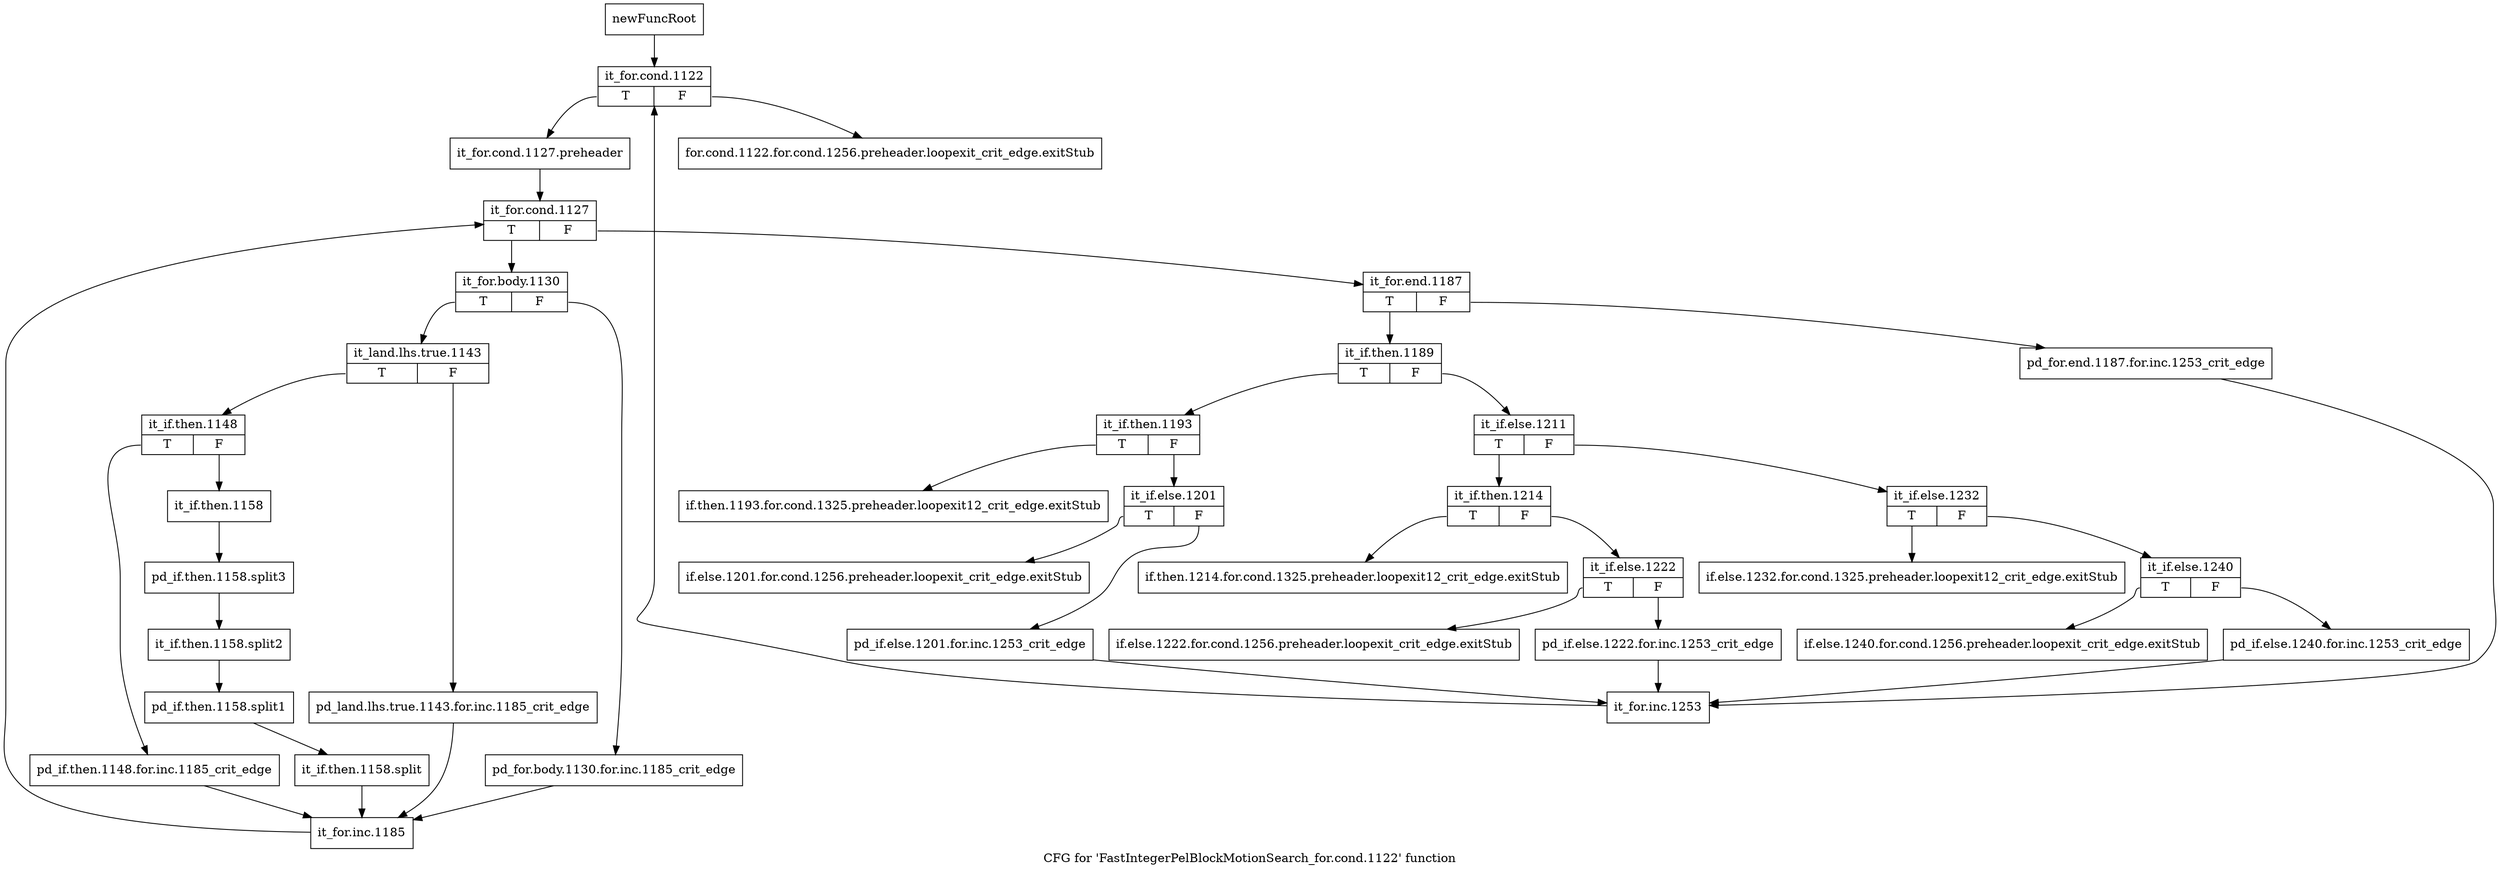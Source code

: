 digraph "CFG for 'FastIntegerPelBlockMotionSearch_for.cond.1122' function" {
	label="CFG for 'FastIntegerPelBlockMotionSearch_for.cond.1122' function";

	Node0x24269a0 [shape=record,label="{newFuncRoot}"];
	Node0x24269a0 -> Node0x2427d10;
	Node0x24269f0 [shape=record,label="{for.cond.1122.for.cond.1256.preheader.loopexit_crit_edge.exitStub}"];
	Node0x2426a40 [shape=record,label="{if.else.1232.for.cond.1325.preheader.loopexit12_crit_edge.exitStub}"];
	Node0x2426a90 [shape=record,label="{if.else.1240.for.cond.1256.preheader.loopexit_crit_edge.exitStub}"];
	Node0x2426ae0 [shape=record,label="{if.then.1214.for.cond.1325.preheader.loopexit12_crit_edge.exitStub}"];
	Node0x2426b30 [shape=record,label="{if.else.1222.for.cond.1256.preheader.loopexit_crit_edge.exitStub}"];
	Node0x2426b80 [shape=record,label="{if.then.1193.for.cond.1325.preheader.loopexit12_crit_edge.exitStub}"];
	Node0x2426bd0 [shape=record,label="{if.else.1201.for.cond.1256.preheader.loopexit_crit_edge.exitStub}"];
	Node0x2427d10 [shape=record,label="{it_for.cond.1122|{<s0>T|<s1>F}}"];
	Node0x2427d10:s0 -> Node0x2427d60;
	Node0x2427d10:s1 -> Node0x24269f0;
	Node0x2427d60 [shape=record,label="{it_for.cond.1127.preheader}"];
	Node0x2427d60 -> Node0x2427db0;
	Node0x2427db0 [shape=record,label="{it_for.cond.1127|{<s0>T|<s1>F}}"];
	Node0x2427db0:s0 -> Node0x2428260;
	Node0x2427db0:s1 -> Node0x2427e00;
	Node0x2427e00 [shape=record,label="{it_for.end.1187|{<s0>T|<s1>F}}"];
	Node0x2427e00:s0 -> Node0x2427ea0;
	Node0x2427e00:s1 -> Node0x2427e50;
	Node0x2427e50 [shape=record,label="{pd_for.end.1187.for.inc.1253_crit_edge}"];
	Node0x2427e50 -> Node0x2428210;
	Node0x2427ea0 [shape=record,label="{it_if.then.1189|{<s0>T|<s1>F}}"];
	Node0x2427ea0:s0 -> Node0x2428120;
	Node0x2427ea0:s1 -> Node0x2427ef0;
	Node0x2427ef0 [shape=record,label="{it_if.else.1211|{<s0>T|<s1>F}}"];
	Node0x2427ef0:s0 -> Node0x2428030;
	Node0x2427ef0:s1 -> Node0x2427f40;
	Node0x2427f40 [shape=record,label="{it_if.else.1232|{<s0>T|<s1>F}}"];
	Node0x2427f40:s0 -> Node0x2426a40;
	Node0x2427f40:s1 -> Node0x2427f90;
	Node0x2427f90 [shape=record,label="{it_if.else.1240|{<s0>T|<s1>F}}"];
	Node0x2427f90:s0 -> Node0x2426a90;
	Node0x2427f90:s1 -> Node0x2427fe0;
	Node0x2427fe0 [shape=record,label="{pd_if.else.1240.for.inc.1253_crit_edge}"];
	Node0x2427fe0 -> Node0x2428210;
	Node0x2428030 [shape=record,label="{it_if.then.1214|{<s0>T|<s1>F}}"];
	Node0x2428030:s0 -> Node0x2426ae0;
	Node0x2428030:s1 -> Node0x2428080;
	Node0x2428080 [shape=record,label="{it_if.else.1222|{<s0>T|<s1>F}}"];
	Node0x2428080:s0 -> Node0x2426b30;
	Node0x2428080:s1 -> Node0x24280d0;
	Node0x24280d0 [shape=record,label="{pd_if.else.1222.for.inc.1253_crit_edge}"];
	Node0x24280d0 -> Node0x2428210;
	Node0x2428120 [shape=record,label="{it_if.then.1193|{<s0>T|<s1>F}}"];
	Node0x2428120:s0 -> Node0x2426b80;
	Node0x2428120:s1 -> Node0x2428170;
	Node0x2428170 [shape=record,label="{it_if.else.1201|{<s0>T|<s1>F}}"];
	Node0x2428170:s0 -> Node0x2426bd0;
	Node0x2428170:s1 -> Node0x24281c0;
	Node0x24281c0 [shape=record,label="{pd_if.else.1201.for.inc.1253_crit_edge}"];
	Node0x24281c0 -> Node0x2428210;
	Node0x2428210 [shape=record,label="{it_for.inc.1253}"];
	Node0x2428210 -> Node0x2427d10;
	Node0x2428260 [shape=record,label="{it_for.body.1130|{<s0>T|<s1>F}}"];
	Node0x2428260:s0 -> Node0x2428300;
	Node0x2428260:s1 -> Node0x24282b0;
	Node0x24282b0 [shape=record,label="{pd_for.body.1130.for.inc.1185_crit_edge}"];
	Node0x24282b0 -> Node0x2428490;
	Node0x2428300 [shape=record,label="{it_land.lhs.true.1143|{<s0>T|<s1>F}}"];
	Node0x2428300:s0 -> Node0x24283a0;
	Node0x2428300:s1 -> Node0x2428350;
	Node0x2428350 [shape=record,label="{pd_land.lhs.true.1143.for.inc.1185_crit_edge}"];
	Node0x2428350 -> Node0x2428490;
	Node0x24283a0 [shape=record,label="{it_if.then.1148|{<s0>T|<s1>F}}"];
	Node0x24283a0:s0 -> Node0x2428440;
	Node0x24283a0:s1 -> Node0x24283f0;
	Node0x24283f0 [shape=record,label="{it_if.then.1158}"];
	Node0x24283f0 -> Node0x33f24d0;
	Node0x33f24d0 [shape=record,label="{pd_if.then.1158.split3}"];
	Node0x33f24d0 -> Node0x33f25a0;
	Node0x33f25a0 [shape=record,label="{it_if.then.1158.split2}"];
	Node0x33f25a0 -> Node0x36ea340;
	Node0x36ea340 [shape=record,label="{pd_if.then.1158.split1}"];
	Node0x36ea340 -> Node0x33f2aa0;
	Node0x33f2aa0 [shape=record,label="{it_if.then.1158.split}"];
	Node0x33f2aa0 -> Node0x2428490;
	Node0x2428440 [shape=record,label="{pd_if.then.1148.for.inc.1185_crit_edge}"];
	Node0x2428440 -> Node0x2428490;
	Node0x2428490 [shape=record,label="{it_for.inc.1185}"];
	Node0x2428490 -> Node0x2427db0;
}
